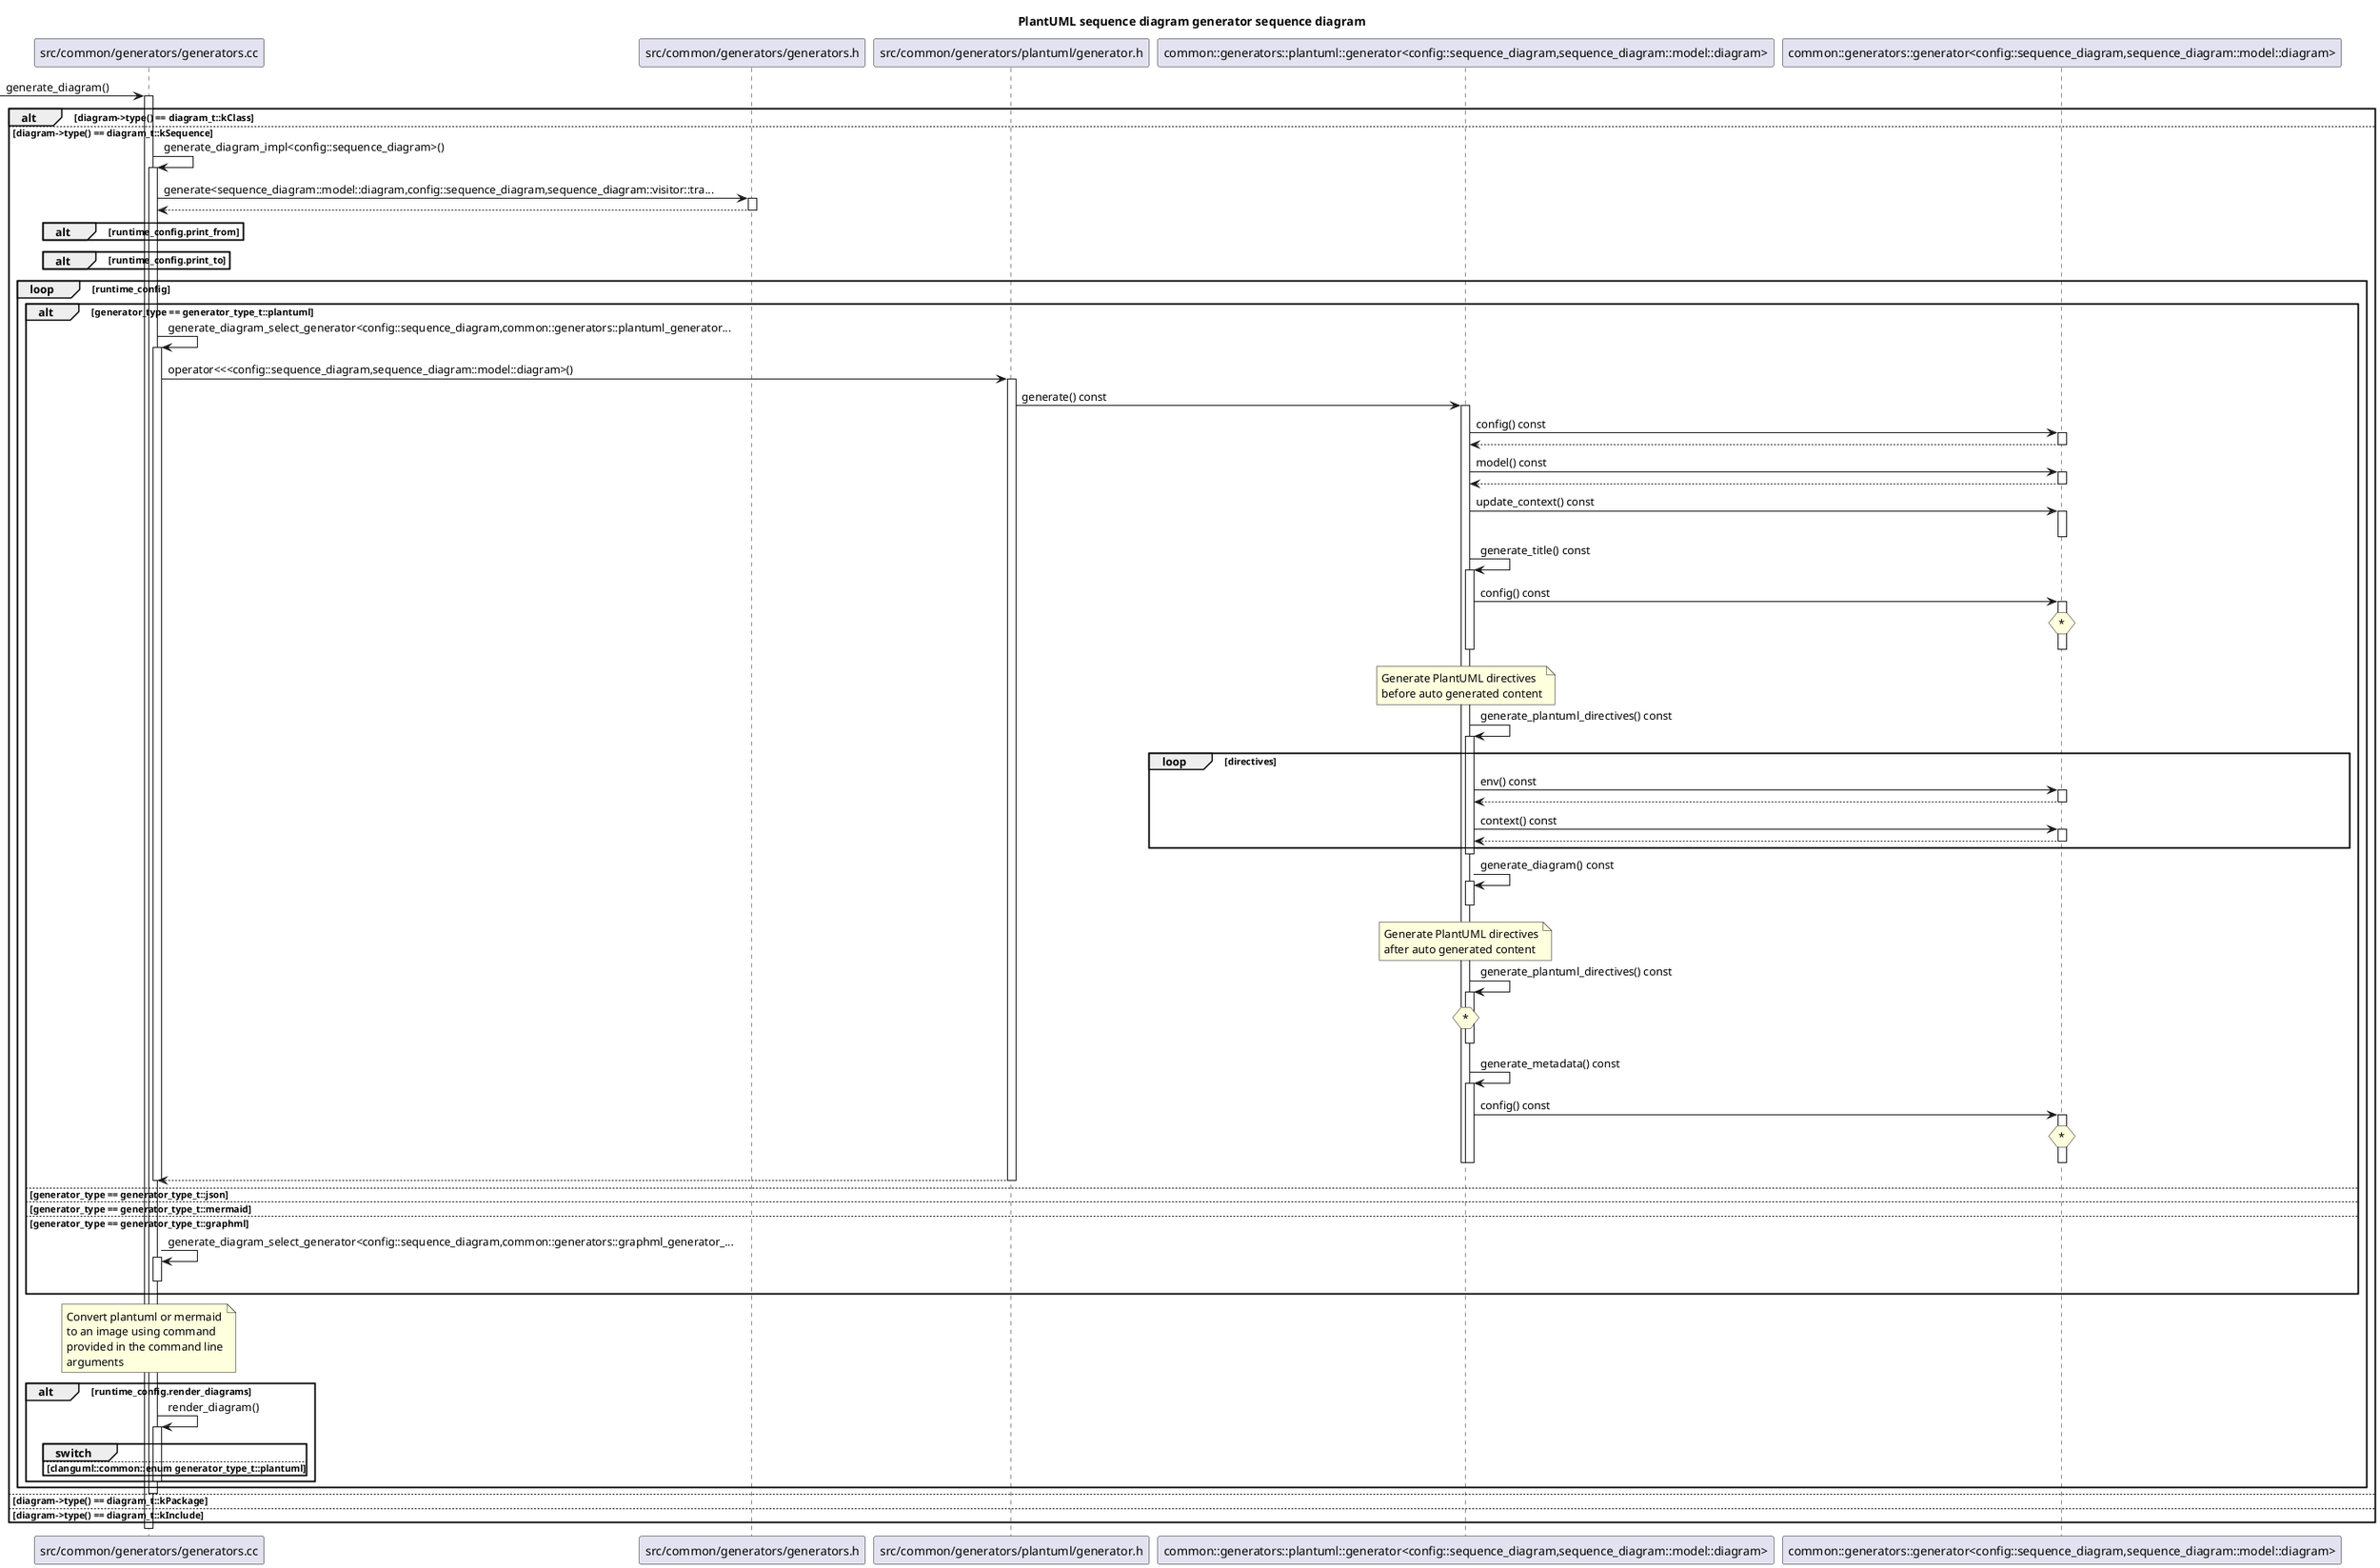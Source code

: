 @startuml
title PlantUML sequence diagram generator sequence diagram
participant "src/common/generators/generators.cc" as C_0009759712478665669081
[-> C_0009759712478665669081 : generate_diagram()
activate C_0009759712478665669081
alt diagram->type() == diagram_t::kClass
else diagram->type() == diagram_t::kSequence
C_0009759712478665669081 -> C_0009759712478665669081 [[{}]] : generate_diagram_impl<config::sequence_diagram>()
activate C_0009759712478665669081
participant "src/common/generators/generators.h" as C_0015062456295463097058
C_0009759712478665669081 -> C_0015062456295463097058 [[{}]] : generate<sequence_diagram::model::diagram,config::sequence_diagram,sequence_diagram::visitor::tra...
activate C_0015062456295463097058
C_0015062456295463097058 --> C_0009759712478665669081
deactivate C_0015062456295463097058
alt runtime_config.print_from

end
alt runtime_config.print_to

end
loop runtime_config
alt generator_type == generator_type_t::plantuml
C_0009759712478665669081 -> C_0009759712478665669081 [[{}]] : generate_diagram_select_generator<config::sequence_diagram,common::generators::plantuml_generator...
activate C_0009759712478665669081
participant "src/common/generators/plantuml/generator.h" as C_0001004430260393489450
C_0009759712478665669081 -> C_0001004430260393489450 [[{}]] : operator<<<config::sequence_diagram,sequence_diagram::model::diagram>()
activate C_0001004430260393489450
participant "common::generators::plantuml::generator<config::sequence_diagram,sequence_diagram::model::diagram>" as C_0000601818504454058322 [[{generator}]]
C_0001004430260393489450 -> C_0000601818504454058322 [[{}]] : generate() const
activate C_0000601818504454058322
participant "common::generators::generator<config::sequence_diagram,sequence_diagram::model::diagram>" as C_0009754721657170395648 [[{generator}]]
C_0000601818504454058322 -> C_0009754721657170395648 [[{}]] : config() const
activate C_0009754721657170395648
C_0009754721657170395648 --> C_0000601818504454058322
deactivate C_0009754721657170395648
C_0000601818504454058322 -> C_0009754721657170395648 [[{}]] : model() const
activate C_0009754721657170395648
C_0009754721657170395648 --> C_0000601818504454058322
deactivate C_0009754721657170395648
C_0000601818504454058322 -> C_0009754721657170395648 [[{}]] : update_context() const
activate C_0009754721657170395648
deactivate C_0009754721657170395648
C_0000601818504454058322 -> C_0000601818504454058322 [[{}]] : generate_title() const
activate C_0000601818504454058322
C_0000601818504454058322 -> C_0009754721657170395648 [[{}]] : config() const
activate C_0009754721657170395648
hnote over C_0009754721657170395648 : *
C_0009754721657170395648-[hidden]->C_0009754721657170395648
deactivate C_0009754721657170395648
deactivate C_0000601818504454058322
note over C_0000601818504454058322
Generate PlantUML directives
before auto generated content
end note
C_0000601818504454058322 -> C_0000601818504454058322 [[{}]] : generate_plantuml_directives() const
activate C_0000601818504454058322
loop directives
C_0000601818504454058322 -> C_0009754721657170395648 [[{}]] : env() const
activate C_0009754721657170395648
C_0009754721657170395648 --> C_0000601818504454058322
deactivate C_0009754721657170395648
C_0000601818504454058322 -> C_0009754721657170395648 [[{}]] : context() const
activate C_0009754721657170395648
C_0009754721657170395648 --> C_0000601818504454058322
deactivate C_0009754721657170395648
end
deactivate C_0000601818504454058322
C_0000601818504454058322 -> C_0000601818504454058322 [[{}]] : generate_diagram() const
activate C_0000601818504454058322
deactivate C_0000601818504454058322
note over C_0000601818504454058322
Generate PlantUML directives
after auto generated content
end note
C_0000601818504454058322 -> C_0000601818504454058322 [[{}]] : generate_plantuml_directives() const
activate C_0000601818504454058322
hnote over C_0000601818504454058322 : *
C_0000601818504454058322-[hidden]->C_0000601818504454058322
deactivate C_0000601818504454058322
C_0000601818504454058322 -> C_0000601818504454058322 [[{}]] : generate_metadata() const
activate C_0000601818504454058322
C_0000601818504454058322 -> C_0009754721657170395648 [[{}]] : config() const
activate C_0009754721657170395648
hnote over C_0009754721657170395648 : *
C_0009754721657170395648-[hidden]->C_0009754721657170395648
deactivate C_0009754721657170395648
deactivate C_0000601818504454058322
deactivate C_0000601818504454058322
C_0001004430260393489450 --> C_0009759712478665669081
deactivate C_0001004430260393489450
deactivate C_0009759712478665669081
else generator_type == generator_type_t::json
else generator_type == generator_type_t::mermaid
else generator_type == generator_type_t::graphml
C_0009759712478665669081 -> C_0009759712478665669081 [[{}]] : generate_diagram_select_generator<config::sequence_diagram,common::generators::graphml_generator_...
activate C_0009759712478665669081
deactivate C_0009759712478665669081
end
note over C_0009759712478665669081
Convert plantuml or mermaid
to an image using command
provided in the command line
arguments
end note
alt runtime_config.render_diagrams
C_0009759712478665669081 -> C_0009759712478665669081 [[{}]] : render_diagram()
activate C_0009759712478665669081
group switch
else clanguml::common::enum generator_type_t::plantuml

end
deactivate C_0009759712478665669081
end
end
deactivate C_0009759712478665669081
else diagram->type() == diagram_t::kPackage
else diagram->type() == diagram_t::kInclude
end
deactivate C_0009759712478665669081

'Generated with clang-uml, version 0.6.1
'LLVM version Ubuntu clang version 19.1.1 (1ubuntu1)
@enduml
